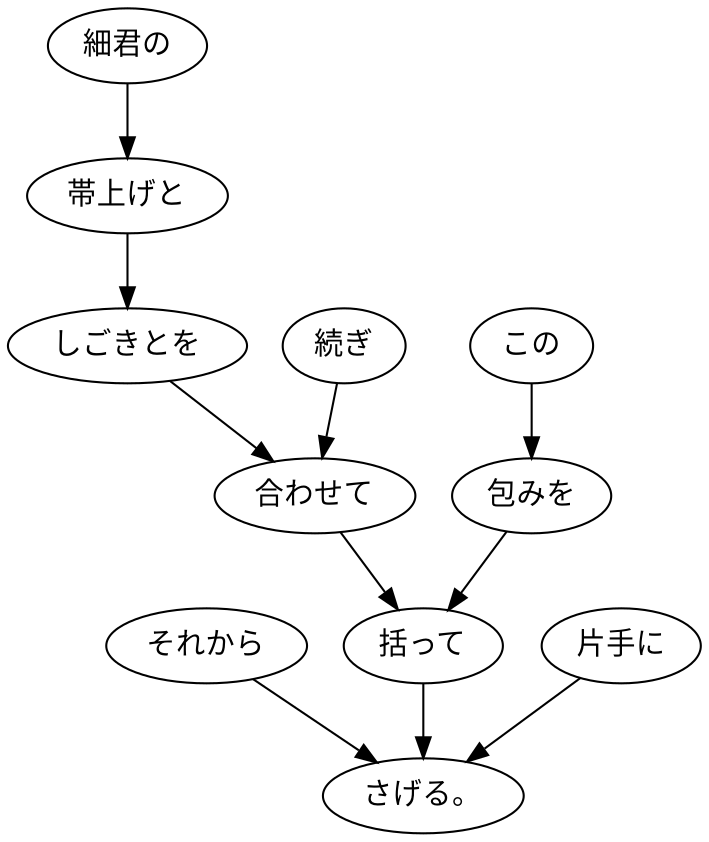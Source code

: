 digraph graph2853 {
	node0 [label="それから"];
	node1 [label="細君の"];
	node2 [label="帯上げと"];
	node3 [label="しごきとを"];
	node4 [label="続ぎ"];
	node5 [label="合わせて"];
	node6 [label="この"];
	node7 [label="包みを"];
	node8 [label="括って"];
	node9 [label="片手に"];
	node10 [label="さげる。"];
	node0 -> node10;
	node1 -> node2;
	node2 -> node3;
	node3 -> node5;
	node4 -> node5;
	node5 -> node8;
	node6 -> node7;
	node7 -> node8;
	node8 -> node10;
	node9 -> node10;
}
